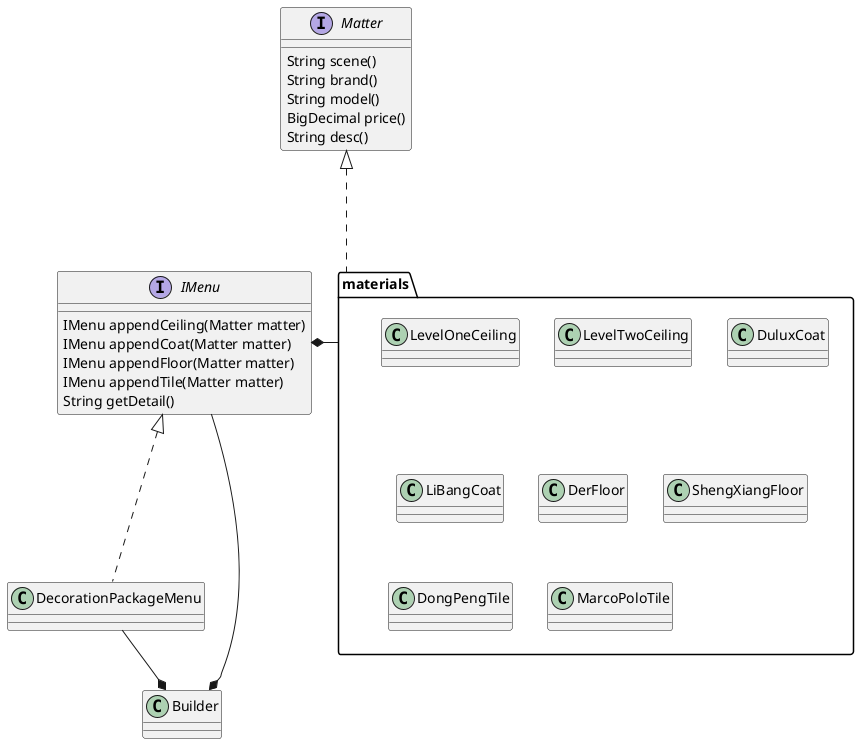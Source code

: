 @startuml
'https://plantuml.com/class-diagram

' 每个材料需要实现的类
interface Matter {
    String scene()
    String brand()
    String model()
    BigDecimal price()
    String desc()
}
package materials {
    ' 吊顶类
    class LevelOneCeiling
    class LevelTwoCeiling

    ' 涂料
    class DuluxCoat
    class LiBangCoat

    ' 地板
    class DerFloor
    class ShengXiangFloor

    ' 地砖
    class DongPengTile
    class MarcoPoloTile
}
materials -up..|> Matter

interface IMenu {
    IMenu appendCeiling(Matter matter)
    IMenu appendCoat(Matter matter)
    IMenu appendFloor(Matter matter)
    IMenu appendTile(Matter matter)
    String getDetail()
}
materials -left--* IMenu

DecorationPackageMenu -up..|> IMenu

class Builder
IMenu -down--* Builder
DecorationPackageMenu --* Builder

@enduml